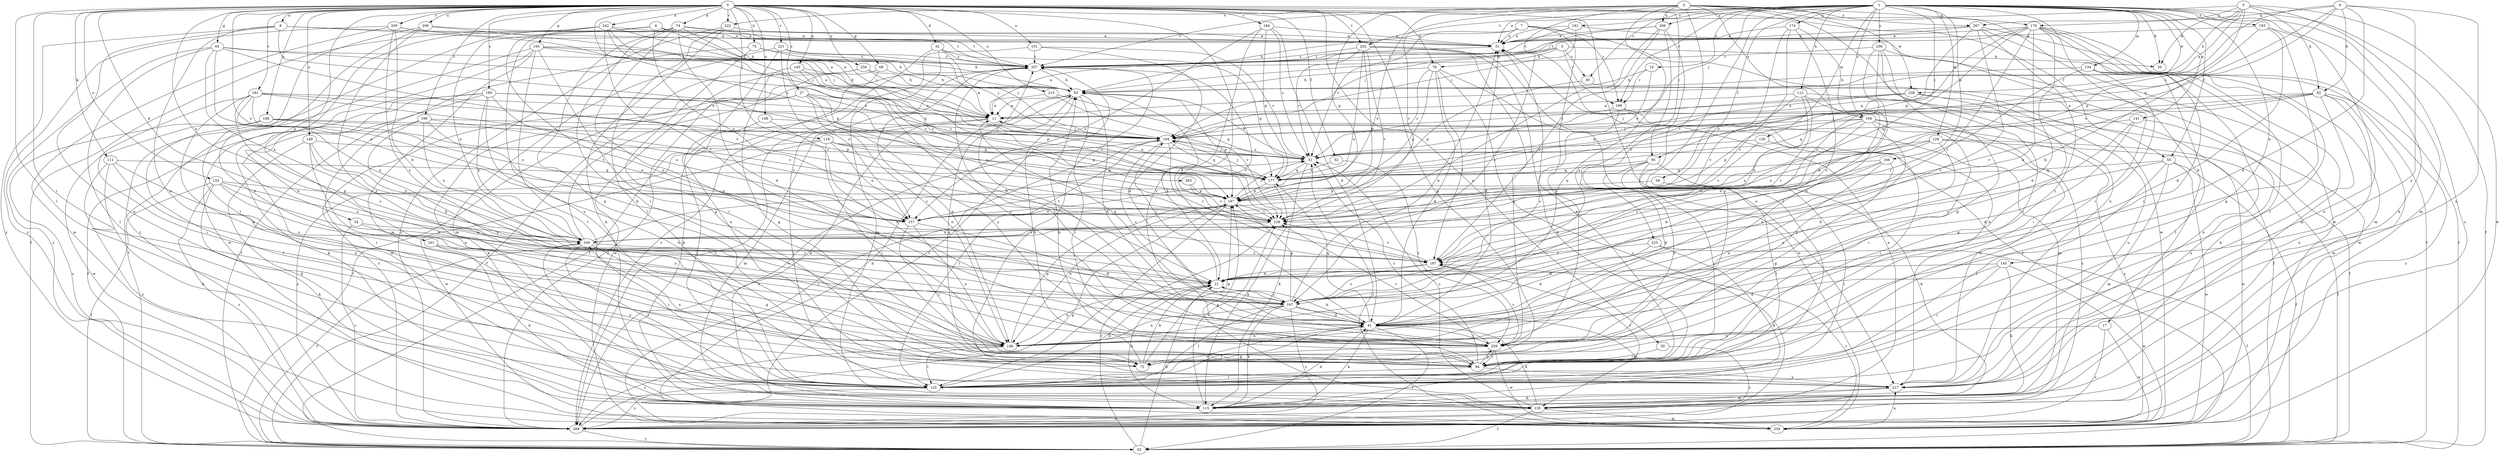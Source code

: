 strict digraph  {
0;
1;
2;
3;
4;
5;
6;
7;
8;
10;
11;
17;
20;
21;
27;
30;
31;
32;
34;
41;
50;
51;
52;
55;
59;
62;
65;
68;
72;
74;
75;
78;
82;
83;
94;
95;
104;
111;
112;
115;
118;
125;
129;
130;
134;
135;
140;
141;
145;
146;
148;
149;
151;
152;
157;
161;
165;
166;
167;
174;
176;
177;
181;
184;
186;
187;
188;
190;
191;
193;
194;
197;
198;
200;
202;
207;
208;
215;
217;
221;
222;
223;
228;
238;
239;
242;
249;
256;
258;
259;
263;
266;
267;
269;
0 -> 8  [label=a];
0 -> 27  [label=c];
0 -> 32  [label=d];
0 -> 34  [label=d];
0 -> 41  [label=d];
0 -> 50  [label=e];
0 -> 52  [label=f];
0 -> 55  [label=f];
0 -> 65  [label=g];
0 -> 68  [label=g];
0 -> 72  [label=g];
0 -> 74  [label=h];
0 -> 75  [label=h];
0 -> 78  [label=h];
0 -> 94  [label=i];
0 -> 95  [label=j];
0 -> 111  [label=k];
0 -> 118  [label=l];
0 -> 125  [label=l];
0 -> 140  [label=n];
0 -> 148  [label=o];
0 -> 149  [label=o];
0 -> 151  [label=o];
0 -> 152  [label=o];
0 -> 157  [label=o];
0 -> 161  [label=p];
0 -> 165  [label=p];
0 -> 181  [label=r];
0 -> 184  [label=r];
0 -> 188  [label=s];
0 -> 190  [label=s];
0 -> 198  [label=t];
0 -> 200  [label=t];
0 -> 202  [label=t];
0 -> 208  [label=u];
0 -> 215  [label=u];
0 -> 217  [label=u];
0 -> 221  [label=v];
0 -> 222  [label=v];
0 -> 242  [label=x];
0 -> 249  [label=x];
0 -> 256  [label=y];
0 -> 263  [label=z];
1 -> 10  [label=a];
1 -> 17  [label=b];
1 -> 20  [label=b];
1 -> 30  [label=c];
1 -> 55  [label=f];
1 -> 59  [label=f];
1 -> 62  [label=f];
1 -> 95  [label=j];
1 -> 104  [label=j];
1 -> 112  [label=k];
1 -> 115  [label=k];
1 -> 125  [label=l];
1 -> 129  [label=m];
1 -> 130  [label=m];
1 -> 134  [label=m];
1 -> 135  [label=m];
1 -> 141  [label=n];
1 -> 145  [label=n];
1 -> 166  [label=p];
1 -> 174  [label=q];
1 -> 186  [label=r];
1 -> 191  [label=s];
1 -> 193  [label=s];
1 -> 194  [label=s];
1 -> 202  [label=t];
1 -> 222  [label=v];
1 -> 238  [label=w];
1 -> 258  [label=y];
1 -> 266  [label=z];
2 -> 146  [label=n];
2 -> 157  [label=o];
2 -> 167  [label=p];
2 -> 176  [label=q];
2 -> 194  [label=s];
2 -> 197  [label=s];
2 -> 207  [label=t];
2 -> 217  [label=u];
2 -> 223  [label=v];
2 -> 228  [label=v];
2 -> 238  [label=w];
2 -> 239  [label=w];
2 -> 266  [label=z];
2 -> 267  [label=z];
3 -> 11  [label=a];
3 -> 20  [label=b];
3 -> 30  [label=c];
3 -> 78  [label=h];
3 -> 186  [label=r];
3 -> 207  [label=t];
4 -> 31  [label=c];
4 -> 41  [label=d];
4 -> 82  [label=h];
4 -> 176  [label=q];
4 -> 177  [label=q];
4 -> 217  [label=u];
4 -> 228  [label=v];
4 -> 259  [label=y];
5 -> 11  [label=a];
5 -> 20  [label=b];
5 -> 51  [label=e];
5 -> 82  [label=h];
5 -> 83  [label=h];
5 -> 167  [label=p];
5 -> 239  [label=w];
5 -> 267  [label=z];
5 -> 269  [label=z];
6 -> 51  [label=e];
6 -> 83  [label=h];
6 -> 104  [label=j];
6 -> 157  [label=o];
6 -> 249  [label=x];
6 -> 269  [label=z];
7 -> 31  [label=c];
7 -> 51  [label=e];
7 -> 83  [label=h];
7 -> 186  [label=r];
7 -> 239  [label=w];
7 -> 259  [label=y];
8 -> 51  [label=e];
8 -> 104  [label=j];
8 -> 146  [label=n];
8 -> 167  [label=p];
8 -> 217  [label=u];
8 -> 269  [label=z];
10 -> 31  [label=c];
10 -> 83  [label=h];
10 -> 186  [label=r];
11 -> 104  [label=j];
11 -> 125  [label=l];
11 -> 135  [label=m];
17 -> 146  [label=n];
17 -> 239  [label=w];
17 -> 269  [label=z];
21 -> 104  [label=j];
21 -> 115  [label=k];
21 -> 146  [label=n];
21 -> 197  [label=s];
27 -> 11  [label=a];
27 -> 21  [label=b];
27 -> 31  [label=c];
27 -> 62  [label=f];
27 -> 115  [label=k];
27 -> 146  [label=n];
27 -> 259  [label=y];
27 -> 269  [label=z];
30 -> 62  [label=f];
30 -> 167  [label=p];
31 -> 83  [label=h];
31 -> 104  [label=j];
31 -> 115  [label=k];
31 -> 177  [label=q];
32 -> 62  [label=f];
32 -> 104  [label=j];
32 -> 135  [label=m];
32 -> 177  [label=q];
32 -> 207  [label=t];
34 -> 197  [label=s];
34 -> 249  [label=x];
34 -> 269  [label=z];
41 -> 21  [label=b];
41 -> 51  [label=e];
41 -> 62  [label=f];
41 -> 115  [label=k];
41 -> 125  [label=l];
41 -> 146  [label=n];
41 -> 177  [label=q];
41 -> 207  [label=t];
41 -> 259  [label=y];
50 -> 94  [label=i];
50 -> 269  [label=z];
51 -> 207  [label=t];
52 -> 177  [label=q];
52 -> 259  [label=y];
55 -> 21  [label=b];
55 -> 62  [label=f];
55 -> 125  [label=l];
55 -> 135  [label=m];
55 -> 177  [label=q];
55 -> 239  [label=w];
59 -> 125  [label=l];
59 -> 167  [label=p];
62 -> 21  [label=b];
62 -> 228  [label=v];
65 -> 125  [label=l];
65 -> 157  [label=o];
65 -> 177  [label=q];
65 -> 207  [label=t];
65 -> 228  [label=v];
65 -> 249  [label=x];
65 -> 269  [label=z];
68 -> 83  [label=h];
68 -> 115  [label=k];
68 -> 269  [label=z];
72 -> 21  [label=b];
72 -> 83  [label=h];
72 -> 167  [label=p];
72 -> 249  [label=x];
74 -> 41  [label=d];
74 -> 51  [label=e];
74 -> 72  [label=g];
74 -> 94  [label=i];
74 -> 146  [label=n];
74 -> 207  [label=t];
74 -> 217  [label=u];
74 -> 228  [label=v];
75 -> 62  [label=f];
75 -> 72  [label=g];
75 -> 83  [label=h];
75 -> 207  [label=t];
78 -> 31  [label=c];
78 -> 41  [label=d];
78 -> 83  [label=h];
78 -> 167  [label=p];
78 -> 187  [label=r];
78 -> 239  [label=w];
78 -> 269  [label=z];
82 -> 11  [label=a];
82 -> 104  [label=j];
82 -> 125  [label=l];
82 -> 135  [label=m];
82 -> 177  [label=q];
82 -> 217  [label=u];
82 -> 228  [label=v];
82 -> 269  [label=z];
83 -> 11  [label=a];
83 -> 21  [label=b];
83 -> 41  [label=d];
83 -> 72  [label=g];
83 -> 94  [label=i];
83 -> 115  [label=k];
83 -> 228  [label=v];
94 -> 31  [label=c];
94 -> 51  [label=e];
94 -> 83  [label=h];
94 -> 125  [label=l];
94 -> 217  [label=u];
94 -> 259  [label=y];
95 -> 41  [label=d];
95 -> 94  [label=i];
95 -> 115  [label=k];
95 -> 125  [label=l];
95 -> 177  [label=q];
95 -> 259  [label=y];
104 -> 31  [label=c];
104 -> 125  [label=l];
104 -> 177  [label=q];
104 -> 187  [label=r];
104 -> 197  [label=s];
104 -> 269  [label=z];
111 -> 115  [label=k];
111 -> 146  [label=n];
111 -> 177  [label=q];
111 -> 197  [label=s];
111 -> 269  [label=z];
112 -> 11  [label=a];
112 -> 62  [label=f];
112 -> 146  [label=n];
112 -> 187  [label=r];
112 -> 228  [label=v];
112 -> 249  [label=x];
115 -> 41  [label=d];
115 -> 228  [label=v];
118 -> 31  [label=c];
118 -> 94  [label=i];
118 -> 157  [label=o];
118 -> 167  [label=p];
118 -> 177  [label=q];
118 -> 239  [label=w];
118 -> 269  [label=z];
125 -> 21  [label=b];
125 -> 41  [label=d];
125 -> 187  [label=r];
125 -> 249  [label=x];
125 -> 269  [label=z];
129 -> 31  [label=c];
129 -> 62  [label=f];
129 -> 146  [label=n];
129 -> 157  [label=o];
129 -> 239  [label=w];
129 -> 249  [label=x];
130 -> 31  [label=c];
130 -> 94  [label=i];
130 -> 228  [label=v];
134 -> 83  [label=h];
134 -> 94  [label=i];
134 -> 115  [label=k];
134 -> 125  [label=l];
134 -> 187  [label=r];
134 -> 217  [label=u];
135 -> 31  [label=c];
135 -> 41  [label=d];
135 -> 62  [label=f];
135 -> 167  [label=p];
135 -> 239  [label=w];
135 -> 269  [label=z];
140 -> 72  [label=g];
140 -> 83  [label=h];
140 -> 167  [label=p];
140 -> 259  [label=y];
141 -> 41  [label=d];
141 -> 104  [label=j];
141 -> 197  [label=s];
141 -> 217  [label=u];
145 -> 21  [label=b];
145 -> 41  [label=d];
145 -> 94  [label=i];
145 -> 115  [label=k];
145 -> 239  [label=w];
146 -> 125  [label=l];
146 -> 167  [label=p];
146 -> 269  [label=z];
148 -> 41  [label=d];
148 -> 104  [label=j];
148 -> 125  [label=l];
149 -> 21  [label=b];
149 -> 31  [label=c];
149 -> 115  [label=k];
149 -> 146  [label=n];
149 -> 249  [label=x];
151 -> 31  [label=c];
151 -> 41  [label=d];
151 -> 207  [label=t];
151 -> 269  [label=z];
152 -> 21  [label=b];
152 -> 62  [label=f];
152 -> 115  [label=k];
152 -> 167  [label=p];
152 -> 249  [label=x];
152 -> 259  [label=y];
152 -> 269  [label=z];
157 -> 41  [label=d];
157 -> 94  [label=i];
157 -> 146  [label=n];
161 -> 94  [label=i];
161 -> 115  [label=k];
161 -> 187  [label=r];
165 -> 11  [label=a];
165 -> 62  [label=f];
165 -> 83  [label=h];
165 -> 94  [label=i];
165 -> 125  [label=l];
165 -> 135  [label=m];
165 -> 207  [label=t];
165 -> 239  [label=w];
166 -> 21  [label=b];
166 -> 72  [label=g];
166 -> 146  [label=n];
166 -> 177  [label=q];
166 -> 228  [label=v];
167 -> 31  [label=c];
167 -> 125  [label=l];
167 -> 146  [label=n];
167 -> 157  [label=o];
167 -> 228  [label=v];
174 -> 51  [label=e];
174 -> 146  [label=n];
174 -> 157  [label=o];
174 -> 187  [label=r];
174 -> 197  [label=s];
176 -> 21  [label=b];
176 -> 41  [label=d];
176 -> 51  [label=e];
176 -> 62  [label=f];
176 -> 94  [label=i];
176 -> 125  [label=l];
176 -> 135  [label=m];
176 -> 157  [label=o];
176 -> 177  [label=q];
176 -> 187  [label=r];
176 -> 207  [label=t];
177 -> 11  [label=a];
177 -> 104  [label=j];
177 -> 115  [label=k];
177 -> 167  [label=p];
181 -> 11  [label=a];
181 -> 94  [label=i];
181 -> 146  [label=n];
181 -> 157  [label=o];
181 -> 167  [label=p];
181 -> 197  [label=s];
181 -> 228  [label=v];
181 -> 249  [label=x];
184 -> 31  [label=c];
184 -> 41  [label=d];
184 -> 51  [label=e];
184 -> 157  [label=o];
184 -> 177  [label=q];
184 -> 259  [label=y];
186 -> 104  [label=j];
186 -> 135  [label=m];
186 -> 197  [label=s];
186 -> 269  [label=z];
187 -> 21  [label=b];
187 -> 197  [label=s];
187 -> 228  [label=v];
188 -> 104  [label=j];
188 -> 125  [label=l];
188 -> 157  [label=o];
188 -> 177  [label=q];
188 -> 239  [label=w];
188 -> 269  [label=z];
190 -> 11  [label=a];
190 -> 62  [label=f];
190 -> 115  [label=k];
190 -> 135  [label=m];
190 -> 157  [label=o];
190 -> 217  [label=u];
190 -> 228  [label=v];
190 -> 249  [label=x];
191 -> 51  [label=e];
191 -> 94  [label=i];
191 -> 104  [label=j];
191 -> 207  [label=t];
193 -> 21  [label=b];
193 -> 41  [label=d];
193 -> 51  [label=e];
193 -> 72  [label=g];
193 -> 217  [label=u];
194 -> 94  [label=i];
194 -> 104  [label=j];
194 -> 167  [label=p];
194 -> 197  [label=s];
194 -> 217  [label=u];
194 -> 249  [label=x];
194 -> 259  [label=y];
194 -> 269  [label=z];
197 -> 11  [label=a];
197 -> 41  [label=d];
197 -> 51  [label=e];
197 -> 115  [label=k];
197 -> 125  [label=l];
197 -> 135  [label=m];
197 -> 146  [label=n];
197 -> 167  [label=p];
197 -> 269  [label=z];
198 -> 21  [label=b];
198 -> 94  [label=i];
198 -> 104  [label=j];
198 -> 228  [label=v];
198 -> 249  [label=x];
198 -> 259  [label=y];
200 -> 21  [label=b];
200 -> 51  [label=e];
200 -> 197  [label=s];
200 -> 207  [label=t];
200 -> 239  [label=w];
200 -> 269  [label=z];
202 -> 31  [label=c];
202 -> 62  [label=f];
202 -> 115  [label=k];
202 -> 157  [label=o];
202 -> 167  [label=p];
202 -> 207  [label=t];
202 -> 228  [label=v];
202 -> 259  [label=y];
207 -> 83  [label=h];
207 -> 146  [label=n];
207 -> 187  [label=r];
207 -> 259  [label=y];
208 -> 11  [label=a];
208 -> 51  [label=e];
208 -> 125  [label=l];
208 -> 146  [label=n];
208 -> 259  [label=y];
215 -> 11  [label=a];
215 -> 167  [label=p];
215 -> 177  [label=q];
217 -> 51  [label=e];
217 -> 115  [label=k];
217 -> 135  [label=m];
217 -> 207  [label=t];
221 -> 104  [label=j];
221 -> 135  [label=m];
221 -> 157  [label=o];
221 -> 207  [label=t];
221 -> 217  [label=u];
222 -> 51  [label=e];
222 -> 115  [label=k];
222 -> 125  [label=l];
222 -> 269  [label=z];
223 -> 41  [label=d];
223 -> 62  [label=f];
223 -> 115  [label=k];
223 -> 187  [label=r];
228 -> 249  [label=x];
238 -> 11  [label=a];
238 -> 72  [label=g];
238 -> 104  [label=j];
238 -> 177  [label=q];
238 -> 217  [label=u];
239 -> 31  [label=c];
239 -> 83  [label=h];
239 -> 104  [label=j];
239 -> 187  [label=r];
239 -> 207  [label=t];
239 -> 217  [label=u];
242 -> 11  [label=a];
242 -> 51  [label=e];
242 -> 62  [label=f];
242 -> 104  [label=j];
242 -> 146  [label=n];
242 -> 187  [label=r];
242 -> 197  [label=s];
242 -> 228  [label=v];
249 -> 31  [label=c];
249 -> 62  [label=f];
249 -> 72  [label=g];
249 -> 125  [label=l];
249 -> 187  [label=r];
249 -> 207  [label=t];
256 -> 11  [label=a];
256 -> 62  [label=f];
256 -> 83  [label=h];
256 -> 239  [label=w];
258 -> 21  [label=b];
258 -> 72  [label=g];
258 -> 94  [label=i];
258 -> 207  [label=t];
258 -> 239  [label=w];
258 -> 249  [label=x];
259 -> 72  [label=g];
259 -> 94  [label=i];
259 -> 187  [label=r];
259 -> 228  [label=v];
259 -> 239  [label=w];
263 -> 167  [label=p];
263 -> 228  [label=v];
266 -> 51  [label=e];
266 -> 104  [label=j];
266 -> 187  [label=r];
266 -> 197  [label=s];
266 -> 228  [label=v];
266 -> 259  [label=y];
267 -> 51  [label=e];
267 -> 62  [label=f];
267 -> 83  [label=h];
267 -> 135  [label=m];
267 -> 177  [label=q];
267 -> 197  [label=s];
267 -> 259  [label=y];
269 -> 51  [label=e];
269 -> 62  [label=f];
269 -> 167  [label=p];
269 -> 207  [label=t];
}
